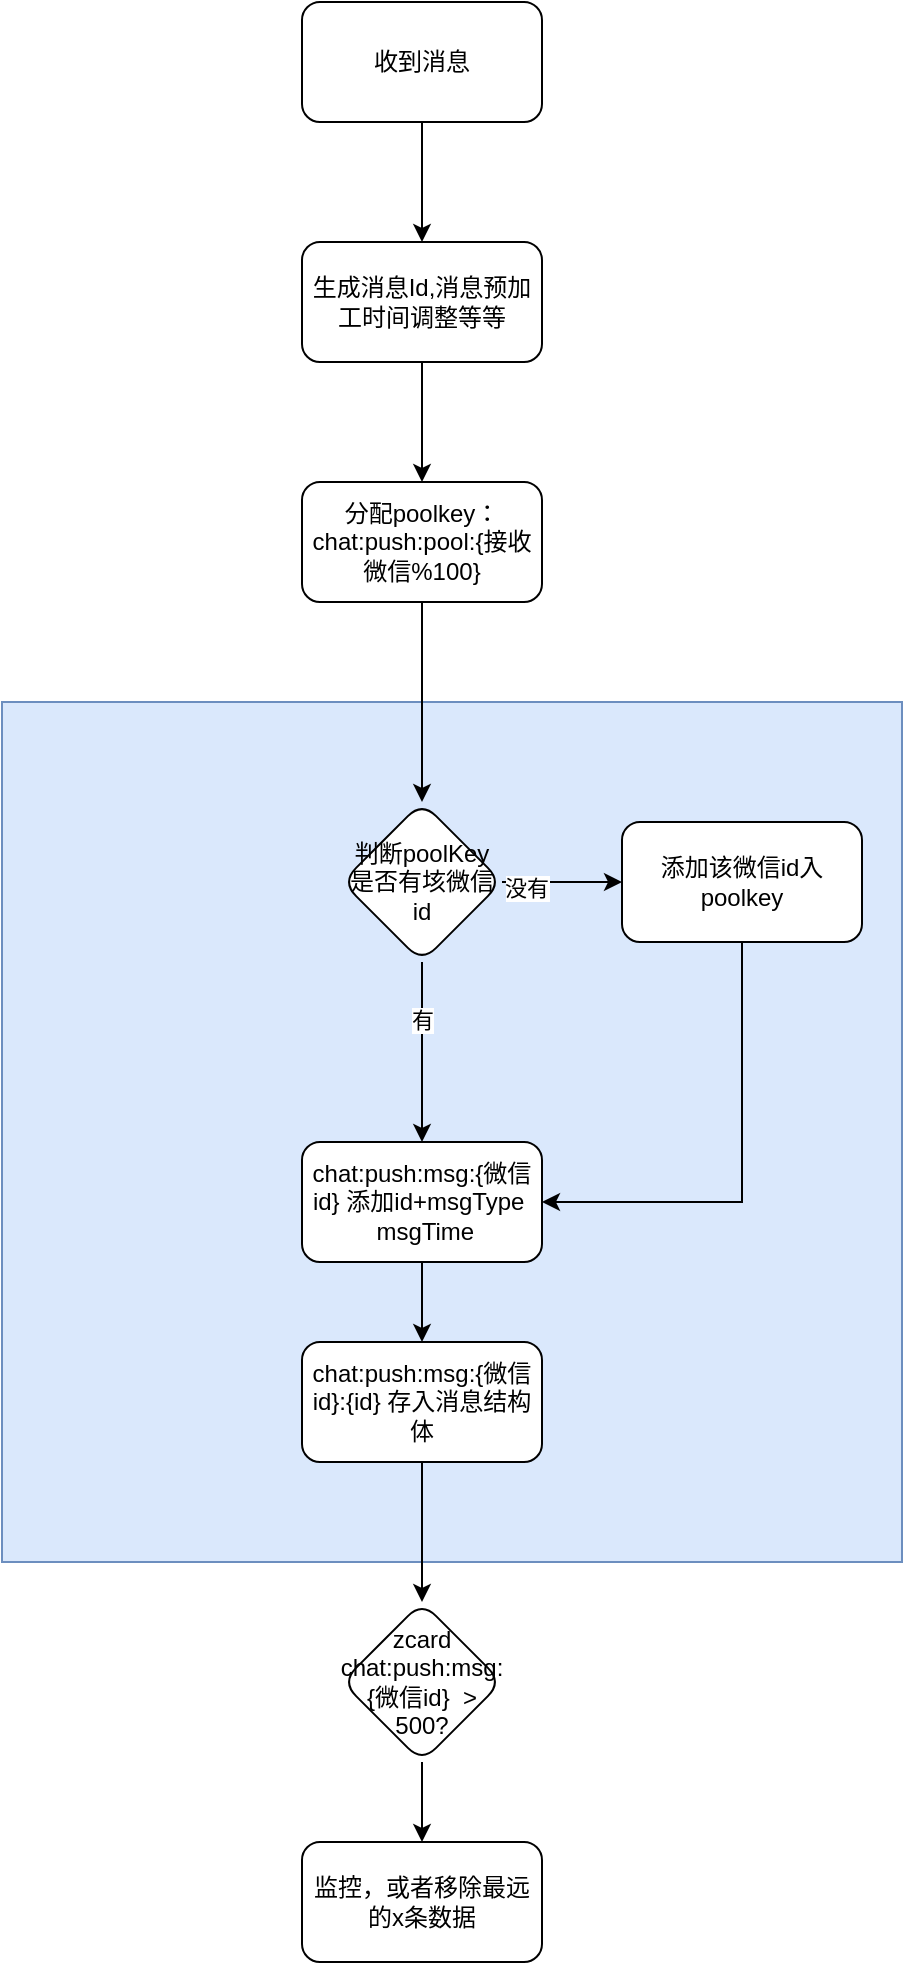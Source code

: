<mxfile version="25.0.1">
  <diagram name="第 1 页" id="yM1FcHxh0TfIORd4exy4">
    <mxGraphModel dx="1230" dy="884" grid="1" gridSize="10" guides="1" tooltips="1" connect="1" arrows="1" fold="1" page="1" pageScale="1" pageWidth="827" pageHeight="1169" math="0" shadow="0">
      <root>
        <mxCell id="0" />
        <mxCell id="1" parent="0" />
        <mxCell id="roJMkj0LP4R8FdODdgCc-3" value="" style="rounded=0;whiteSpace=wrap;html=1;fillColor=#dae8fc;strokeColor=#6c8ebf;" parent="1" vertex="1">
          <mxGeometry x="200" y="350" width="450" height="430" as="geometry" />
        </mxCell>
        <mxCell id="spIjIB3Fh69WIwpA02LG-2" value="" style="edgeStyle=orthogonalEdgeStyle;rounded=0;orthogonalLoop=1;jettySize=auto;html=1;" edge="1" parent="1" source="BucBX8Afqsv7EcoYQEeD-1" target="spIjIB3Fh69WIwpA02LG-1">
          <mxGeometry relative="1" as="geometry" />
        </mxCell>
        <mxCell id="BucBX8Afqsv7EcoYQEeD-1" value="收到消息" style="rounded=1;whiteSpace=wrap;html=1;" parent="1" vertex="1">
          <mxGeometry x="350" width="120" height="60" as="geometry" />
        </mxCell>
        <mxCell id="BucBX8Afqsv7EcoYQEeD-7" value="" style="edgeStyle=orthogonalEdgeStyle;rounded=0;orthogonalLoop=1;jettySize=auto;html=1;" parent="1" source="BucBX8Afqsv7EcoYQEeD-4" target="BucBX8Afqsv7EcoYQEeD-6" edge="1">
          <mxGeometry relative="1" as="geometry" />
        </mxCell>
        <mxCell id="BucBX8Afqsv7EcoYQEeD-4" value="分配poolkey：chat:push:pool:{接收微信%100}" style="rounded=1;whiteSpace=wrap;html=1;" parent="1" vertex="1">
          <mxGeometry x="350" y="240" width="120" height="60" as="geometry" />
        </mxCell>
        <mxCell id="BucBX8Afqsv7EcoYQEeD-9" value="" style="edgeStyle=orthogonalEdgeStyle;rounded=0;orthogonalLoop=1;jettySize=auto;html=1;" parent="1" source="BucBX8Afqsv7EcoYQEeD-6" target="BucBX8Afqsv7EcoYQEeD-8" edge="1">
          <mxGeometry relative="1" as="geometry" />
        </mxCell>
        <mxCell id="BucBX8Afqsv7EcoYQEeD-13" value="有" style="edgeLabel;html=1;align=center;verticalAlign=middle;resizable=0;points=[];" parent="BucBX8Afqsv7EcoYQEeD-9" vertex="1" connectable="0">
          <mxGeometry x="-0.356" relative="1" as="geometry">
            <mxPoint as="offset" />
          </mxGeometry>
        </mxCell>
        <mxCell id="BucBX8Afqsv7EcoYQEeD-11" value="" style="edgeStyle=orthogonalEdgeStyle;rounded=0;orthogonalLoop=1;jettySize=auto;html=1;" parent="1" source="BucBX8Afqsv7EcoYQEeD-6" target="BucBX8Afqsv7EcoYQEeD-10" edge="1">
          <mxGeometry relative="1" as="geometry" />
        </mxCell>
        <mxCell id="BucBX8Afqsv7EcoYQEeD-12" value="没有" style="edgeLabel;html=1;align=center;verticalAlign=middle;resizable=0;points=[];" parent="BucBX8Afqsv7EcoYQEeD-11" vertex="1" connectable="0">
          <mxGeometry x="-0.6" y="-3" relative="1" as="geometry">
            <mxPoint as="offset" />
          </mxGeometry>
        </mxCell>
        <mxCell id="BucBX8Afqsv7EcoYQEeD-6" value="判断poolKey是否有垓微信id" style="rhombus;whiteSpace=wrap;html=1;rounded=1;" parent="1" vertex="1">
          <mxGeometry x="370" y="400" width="80" height="80" as="geometry" />
        </mxCell>
        <mxCell id="roJMkj0LP4R8FdODdgCc-2" value="" style="edgeStyle=orthogonalEdgeStyle;rounded=0;orthogonalLoop=1;jettySize=auto;html=1;" parent="1" source="BucBX8Afqsv7EcoYQEeD-8" target="roJMkj0LP4R8FdODdgCc-1" edge="1">
          <mxGeometry relative="1" as="geometry" />
        </mxCell>
        <mxCell id="BucBX8Afqsv7EcoYQEeD-8" value="chat:push:msg:{微信id} 添加id+msgType&amp;nbsp; &amp;nbsp;msgTime" style="whiteSpace=wrap;html=1;rounded=1;" parent="1" vertex="1">
          <mxGeometry x="350" y="570" width="120" height="60" as="geometry" />
        </mxCell>
        <mxCell id="gFxQC-6VavRUCrPWGBDj-1" style="edgeStyle=orthogonalEdgeStyle;rounded=0;orthogonalLoop=1;jettySize=auto;html=1;exitX=0.5;exitY=1;exitDx=0;exitDy=0;entryX=1;entryY=0.5;entryDx=0;entryDy=0;" parent="1" source="BucBX8Afqsv7EcoYQEeD-10" target="BucBX8Afqsv7EcoYQEeD-8" edge="1">
          <mxGeometry relative="1" as="geometry" />
        </mxCell>
        <mxCell id="BucBX8Afqsv7EcoYQEeD-10" value="添加该微信id入poolkey" style="whiteSpace=wrap;html=1;rounded=1;" parent="1" vertex="1">
          <mxGeometry x="510" y="410" width="120" height="60" as="geometry" />
        </mxCell>
        <mxCell id="spIjIB3Fh69WIwpA02LG-8" value="" style="edgeStyle=orthogonalEdgeStyle;rounded=0;orthogonalLoop=1;jettySize=auto;html=1;" edge="1" parent="1" source="roJMkj0LP4R8FdODdgCc-1" target="spIjIB3Fh69WIwpA02LG-7">
          <mxGeometry relative="1" as="geometry" />
        </mxCell>
        <mxCell id="roJMkj0LP4R8FdODdgCc-1" value="chat:push:msg:{微信id}:{id}&amp;nbsp;存入消息结构体" style="whiteSpace=wrap;html=1;rounded=1;" parent="1" vertex="1">
          <mxGeometry x="350" y="670" width="120" height="60" as="geometry" />
        </mxCell>
        <mxCell id="spIjIB3Fh69WIwpA02LG-3" style="edgeStyle=orthogonalEdgeStyle;rounded=0;orthogonalLoop=1;jettySize=auto;html=1;exitX=0.5;exitY=1;exitDx=0;exitDy=0;entryX=0.5;entryY=0;entryDx=0;entryDy=0;" edge="1" parent="1" source="spIjIB3Fh69WIwpA02LG-1" target="BucBX8Afqsv7EcoYQEeD-4">
          <mxGeometry relative="1" as="geometry" />
        </mxCell>
        <mxCell id="spIjIB3Fh69WIwpA02LG-1" value="生成消息Id,消息预加工时间调整等等" style="rounded=1;whiteSpace=wrap;html=1;" vertex="1" parent="1">
          <mxGeometry x="350" y="120" width="120" height="60" as="geometry" />
        </mxCell>
        <mxCell id="spIjIB3Fh69WIwpA02LG-4" value="监控，或者移除最远的x条数据" style="rounded=1;whiteSpace=wrap;html=1;" vertex="1" parent="1">
          <mxGeometry x="350" y="920" width="120" height="60" as="geometry" />
        </mxCell>
        <mxCell id="spIjIB3Fh69WIwpA02LG-9" style="edgeStyle=orthogonalEdgeStyle;rounded=0;orthogonalLoop=1;jettySize=auto;html=1;exitX=0.5;exitY=1;exitDx=0;exitDy=0;" edge="1" parent="1" source="spIjIB3Fh69WIwpA02LG-7" target="spIjIB3Fh69WIwpA02LG-4">
          <mxGeometry relative="1" as="geometry" />
        </mxCell>
        <mxCell id="spIjIB3Fh69WIwpA02LG-7" value="zcard chat:push:msg:{微信id}&amp;nbsp; &amp;gt; 500?" style="rhombus;whiteSpace=wrap;html=1;rounded=1;" vertex="1" parent="1">
          <mxGeometry x="370" y="800" width="80" height="80" as="geometry" />
        </mxCell>
      </root>
    </mxGraphModel>
  </diagram>
</mxfile>
